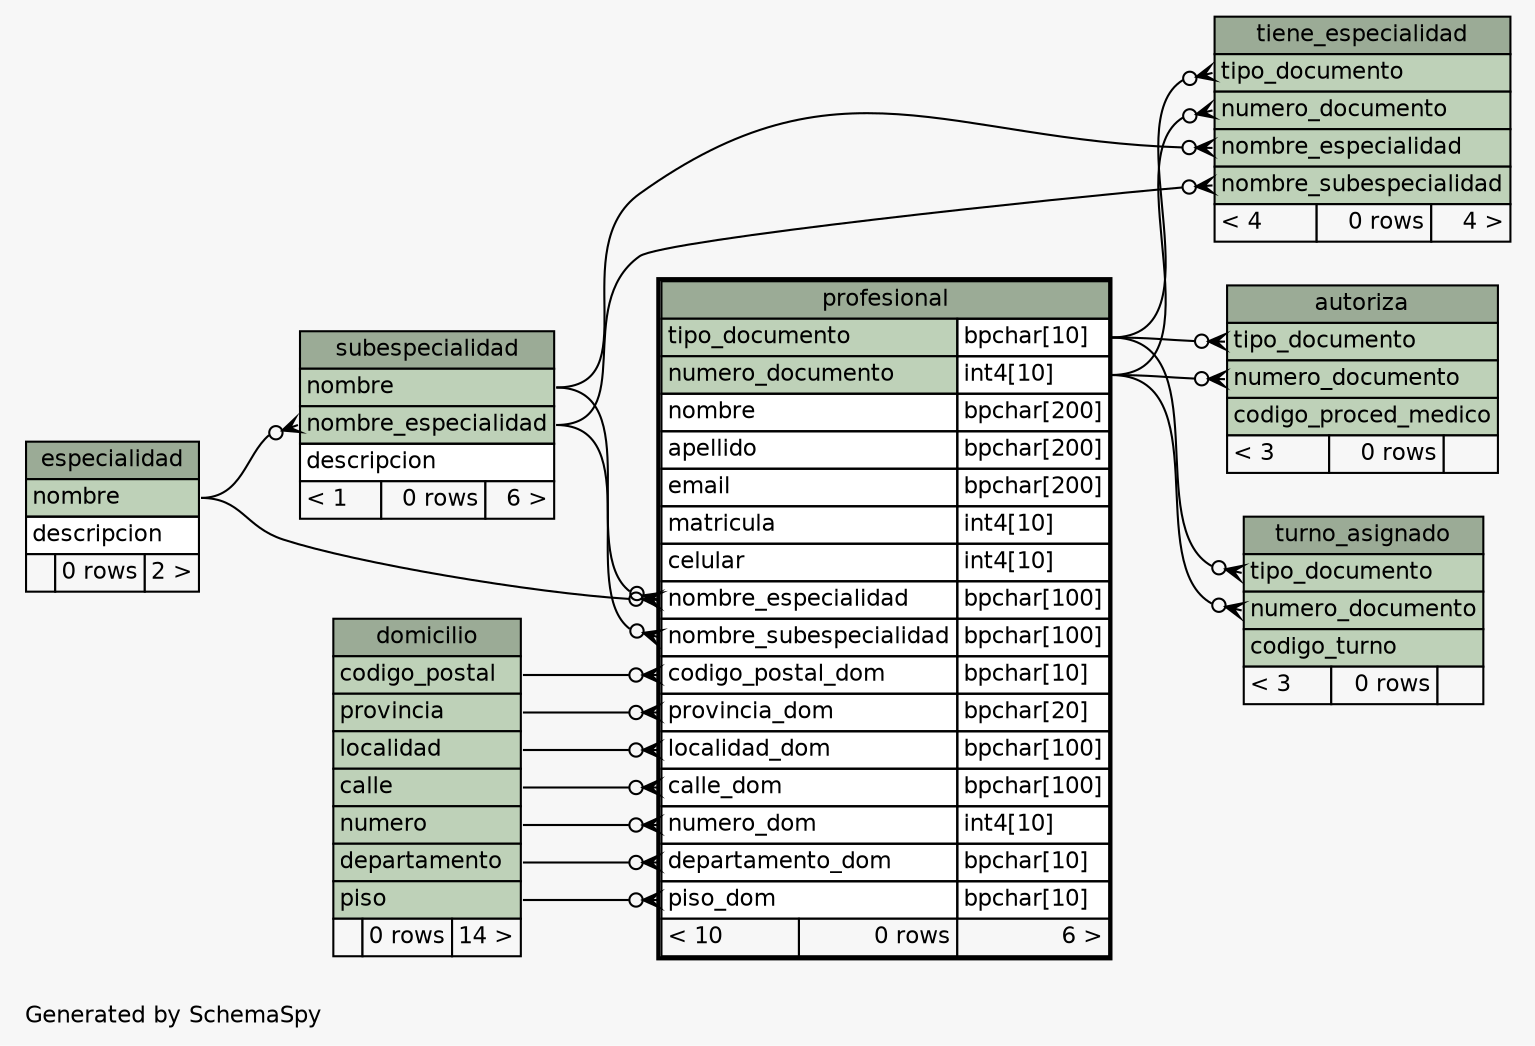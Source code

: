 // dot 2.26.3 on Linux 3.8.0-35-generic
// SchemaSpy rev 590
digraph "oneDegreeRelationshipsDiagram" {
  graph [
    rankdir="RL"
    bgcolor="#f7f7f7"
    label="\nGenerated by SchemaSpy"
    labeljust="l"
    nodesep="0.18"
    ranksep="0.46"
    fontname="Helvetica"
    fontsize="11"
  ];
  node [
    fontname="Helvetica"
    fontsize="11"
    shape="plaintext"
  ];
  edge [
    arrowsize="0.8"
  ];
  "autoriza":"numero_documento":w -> "profesional":"numero_documento.type":e [arrowhead=none dir=back arrowtail=crowodot];
  "autoriza":"tipo_documento":w -> "profesional":"tipo_documento.type":e [arrowhead=none dir=back arrowtail=crowodot];
  "profesional":"calle_dom":w -> "domicilio":"calle":e [arrowhead=none dir=back arrowtail=crowodot];
  "profesional":"codigo_postal_dom":w -> "domicilio":"codigo_postal":e [arrowhead=none dir=back arrowtail=crowodot];
  "profesional":"departamento_dom":w -> "domicilio":"departamento":e [arrowhead=none dir=back arrowtail=crowodot];
  "profesional":"localidad_dom":w -> "domicilio":"localidad":e [arrowhead=none dir=back arrowtail=crowodot];
  "profesional":"nombre_especialidad":w -> "especialidad":"nombre":e [arrowhead=none dir=back arrowtail=crowodot];
  "profesional":"nombre_especialidad":w -> "subespecialidad":"nombre":e [arrowhead=none dir=back arrowtail=crowodot];
  "profesional":"nombre_subespecialidad":w -> "subespecialidad":"nombre_especialidad":e [arrowhead=none dir=back arrowtail=crowodot];
  "profesional":"numero_dom":w -> "domicilio":"numero":e [arrowhead=none dir=back arrowtail=crowodot];
  "profesional":"piso_dom":w -> "domicilio":"piso":e [arrowhead=none dir=back arrowtail=crowodot];
  "profesional":"provincia_dom":w -> "domicilio":"provincia":e [arrowhead=none dir=back arrowtail=crowodot];
  "subespecialidad":"nombre_especialidad":w -> "especialidad":"nombre":e [arrowhead=none dir=back arrowtail=crowodot];
  "tiene_especialidad":"nombre_especialidad":w -> "subespecialidad":"nombre":e [arrowhead=none dir=back arrowtail=crowodot];
  "tiene_especialidad":"nombre_subespecialidad":w -> "subespecialidad":"nombre_especialidad":e [arrowhead=none dir=back arrowtail=crowodot];
  "tiene_especialidad":"numero_documento":w -> "profesional":"numero_documento.type":e [arrowhead=none dir=back arrowtail=crowodot];
  "tiene_especialidad":"tipo_documento":w -> "profesional":"tipo_documento.type":e [arrowhead=none dir=back arrowtail=crowodot];
  "turno_asignado":"numero_documento":w -> "profesional":"numero_documento.type":e [arrowhead=none dir=back arrowtail=crowodot];
  "turno_asignado":"tipo_documento":w -> "profesional":"tipo_documento.type":e [arrowhead=none dir=back arrowtail=crowodot];
  "autoriza" [
    label=<
    <TABLE BORDER="0" CELLBORDER="1" CELLSPACING="0" BGCOLOR="#ffffff">
      <TR><TD COLSPAN="3" BGCOLOR="#9bab96" ALIGN="CENTER">autoriza</TD></TR>
      <TR><TD PORT="tipo_documento" COLSPAN="3" BGCOLOR="#bed1b8" ALIGN="LEFT">tipo_documento</TD></TR>
      <TR><TD PORT="numero_documento" COLSPAN="3" BGCOLOR="#bed1b8" ALIGN="LEFT">numero_documento</TD></TR>
      <TR><TD PORT="codigo_proced_medico" COLSPAN="3" BGCOLOR="#bed1b8" ALIGN="LEFT">codigo_proced_medico</TD></TR>
      <TR><TD ALIGN="LEFT" BGCOLOR="#f7f7f7">&lt; 3</TD><TD ALIGN="RIGHT" BGCOLOR="#f7f7f7">0 rows</TD><TD ALIGN="RIGHT" BGCOLOR="#f7f7f7">  </TD></TR>
    </TABLE>>
    URL="autoriza.html"
    tooltip="autoriza"
  ];
  "domicilio" [
    label=<
    <TABLE BORDER="0" CELLBORDER="1" CELLSPACING="0" BGCOLOR="#ffffff">
      <TR><TD COLSPAN="3" BGCOLOR="#9bab96" ALIGN="CENTER">domicilio</TD></TR>
      <TR><TD PORT="codigo_postal" COLSPAN="3" BGCOLOR="#bed1b8" ALIGN="LEFT">codigo_postal</TD></TR>
      <TR><TD PORT="provincia" COLSPAN="3" BGCOLOR="#bed1b8" ALIGN="LEFT">provincia</TD></TR>
      <TR><TD PORT="localidad" COLSPAN="3" BGCOLOR="#bed1b8" ALIGN="LEFT">localidad</TD></TR>
      <TR><TD PORT="calle" COLSPAN="3" BGCOLOR="#bed1b8" ALIGN="LEFT">calle</TD></TR>
      <TR><TD PORT="numero" COLSPAN="3" BGCOLOR="#bed1b8" ALIGN="LEFT">numero</TD></TR>
      <TR><TD PORT="departamento" COLSPAN="3" BGCOLOR="#bed1b8" ALIGN="LEFT">departamento</TD></TR>
      <TR><TD PORT="piso" COLSPAN="3" BGCOLOR="#bed1b8" ALIGN="LEFT">piso</TD></TR>
      <TR><TD ALIGN="LEFT" BGCOLOR="#f7f7f7">  </TD><TD ALIGN="RIGHT" BGCOLOR="#f7f7f7">0 rows</TD><TD ALIGN="RIGHT" BGCOLOR="#f7f7f7">14 &gt;</TD></TR>
    </TABLE>>
    URL="domicilio.html"
    tooltip="domicilio"
  ];
  "especialidad" [
    label=<
    <TABLE BORDER="0" CELLBORDER="1" CELLSPACING="0" BGCOLOR="#ffffff">
      <TR><TD COLSPAN="3" BGCOLOR="#9bab96" ALIGN="CENTER">especialidad</TD></TR>
      <TR><TD PORT="nombre" COLSPAN="3" BGCOLOR="#bed1b8" ALIGN="LEFT">nombre</TD></TR>
      <TR><TD PORT="descripcion" COLSPAN="3" ALIGN="LEFT">descripcion</TD></TR>
      <TR><TD ALIGN="LEFT" BGCOLOR="#f7f7f7">  </TD><TD ALIGN="RIGHT" BGCOLOR="#f7f7f7">0 rows</TD><TD ALIGN="RIGHT" BGCOLOR="#f7f7f7">2 &gt;</TD></TR>
    </TABLE>>
    URL="especialidad.html"
    tooltip="especialidad"
  ];
  "profesional" [
    label=<
    <TABLE BORDER="2" CELLBORDER="1" CELLSPACING="0" BGCOLOR="#ffffff">
      <TR><TD COLSPAN="3" BGCOLOR="#9bab96" ALIGN="CENTER">profesional</TD></TR>
      <TR><TD PORT="tipo_documento" COLSPAN="2" BGCOLOR="#bed1b8" ALIGN="LEFT">tipo_documento</TD><TD PORT="tipo_documento.type" ALIGN="LEFT">bpchar[10]</TD></TR>
      <TR><TD PORT="numero_documento" COLSPAN="2" BGCOLOR="#bed1b8" ALIGN="LEFT">numero_documento</TD><TD PORT="numero_documento.type" ALIGN="LEFT">int4[10]</TD></TR>
      <TR><TD PORT="nombre" COLSPAN="2" ALIGN="LEFT">nombre</TD><TD PORT="nombre.type" ALIGN="LEFT">bpchar[200]</TD></TR>
      <TR><TD PORT="apellido" COLSPAN="2" ALIGN="LEFT">apellido</TD><TD PORT="apellido.type" ALIGN="LEFT">bpchar[200]</TD></TR>
      <TR><TD PORT="email" COLSPAN="2" ALIGN="LEFT">email</TD><TD PORT="email.type" ALIGN="LEFT">bpchar[200]</TD></TR>
      <TR><TD PORT="matricula" COLSPAN="2" ALIGN="LEFT">matricula</TD><TD PORT="matricula.type" ALIGN="LEFT">int4[10]</TD></TR>
      <TR><TD PORT="celular" COLSPAN="2" ALIGN="LEFT">celular</TD><TD PORT="celular.type" ALIGN="LEFT">int4[10]</TD></TR>
      <TR><TD PORT="nombre_especialidad" COLSPAN="2" ALIGN="LEFT">nombre_especialidad</TD><TD PORT="nombre_especialidad.type" ALIGN="LEFT">bpchar[100]</TD></TR>
      <TR><TD PORT="nombre_subespecialidad" COLSPAN="2" ALIGN="LEFT">nombre_subespecialidad</TD><TD PORT="nombre_subespecialidad.type" ALIGN="LEFT">bpchar[100]</TD></TR>
      <TR><TD PORT="codigo_postal_dom" COLSPAN="2" ALIGN="LEFT">codigo_postal_dom</TD><TD PORT="codigo_postal_dom.type" ALIGN="LEFT">bpchar[10]</TD></TR>
      <TR><TD PORT="provincia_dom" COLSPAN="2" ALIGN="LEFT">provincia_dom</TD><TD PORT="provincia_dom.type" ALIGN="LEFT">bpchar[20]</TD></TR>
      <TR><TD PORT="localidad_dom" COLSPAN="2" ALIGN="LEFT">localidad_dom</TD><TD PORT="localidad_dom.type" ALIGN="LEFT">bpchar[100]</TD></TR>
      <TR><TD PORT="calle_dom" COLSPAN="2" ALIGN="LEFT">calle_dom</TD><TD PORT="calle_dom.type" ALIGN="LEFT">bpchar[100]</TD></TR>
      <TR><TD PORT="numero_dom" COLSPAN="2" ALIGN="LEFT">numero_dom</TD><TD PORT="numero_dom.type" ALIGN="LEFT">int4[10]</TD></TR>
      <TR><TD PORT="departamento_dom" COLSPAN="2" ALIGN="LEFT">departamento_dom</TD><TD PORT="departamento_dom.type" ALIGN="LEFT">bpchar[10]</TD></TR>
      <TR><TD PORT="piso_dom" COLSPAN="2" ALIGN="LEFT">piso_dom</TD><TD PORT="piso_dom.type" ALIGN="LEFT">bpchar[10]</TD></TR>
      <TR><TD ALIGN="LEFT" BGCOLOR="#f7f7f7">&lt; 10</TD><TD ALIGN="RIGHT" BGCOLOR="#f7f7f7">0 rows</TD><TD ALIGN="RIGHT" BGCOLOR="#f7f7f7">6 &gt;</TD></TR>
    </TABLE>>
    URL="profesional.html"
    tooltip="profesional"
  ];
  "subespecialidad" [
    label=<
    <TABLE BORDER="0" CELLBORDER="1" CELLSPACING="0" BGCOLOR="#ffffff">
      <TR><TD COLSPAN="3" BGCOLOR="#9bab96" ALIGN="CENTER">subespecialidad</TD></TR>
      <TR><TD PORT="nombre" COLSPAN="3" BGCOLOR="#bed1b8" ALIGN="LEFT">nombre</TD></TR>
      <TR><TD PORT="nombre_especialidad" COLSPAN="3" BGCOLOR="#bed1b8" ALIGN="LEFT">nombre_especialidad</TD></TR>
      <TR><TD PORT="descripcion" COLSPAN="3" ALIGN="LEFT">descripcion</TD></TR>
      <TR><TD ALIGN="LEFT" BGCOLOR="#f7f7f7">&lt; 1</TD><TD ALIGN="RIGHT" BGCOLOR="#f7f7f7">0 rows</TD><TD ALIGN="RIGHT" BGCOLOR="#f7f7f7">6 &gt;</TD></TR>
    </TABLE>>
    URL="subespecialidad.html"
    tooltip="subespecialidad"
  ];
  "tiene_especialidad" [
    label=<
    <TABLE BORDER="0" CELLBORDER="1" CELLSPACING="0" BGCOLOR="#ffffff">
      <TR><TD COLSPAN="3" BGCOLOR="#9bab96" ALIGN="CENTER">tiene_especialidad</TD></TR>
      <TR><TD PORT="tipo_documento" COLSPAN="3" BGCOLOR="#bed1b8" ALIGN="LEFT">tipo_documento</TD></TR>
      <TR><TD PORT="numero_documento" COLSPAN="3" BGCOLOR="#bed1b8" ALIGN="LEFT">numero_documento</TD></TR>
      <TR><TD PORT="nombre_especialidad" COLSPAN="3" BGCOLOR="#bed1b8" ALIGN="LEFT">nombre_especialidad</TD></TR>
      <TR><TD PORT="nombre_subespecialidad" COLSPAN="3" BGCOLOR="#bed1b8" ALIGN="LEFT">nombre_subespecialidad</TD></TR>
      <TR><TD ALIGN="LEFT" BGCOLOR="#f7f7f7">&lt; 4</TD><TD ALIGN="RIGHT" BGCOLOR="#f7f7f7">0 rows</TD><TD ALIGN="RIGHT" BGCOLOR="#f7f7f7">4 &gt;</TD></TR>
    </TABLE>>
    URL="tiene_especialidad.html"
    tooltip="tiene_especialidad"
  ];
  "turno_asignado" [
    label=<
    <TABLE BORDER="0" CELLBORDER="1" CELLSPACING="0" BGCOLOR="#ffffff">
      <TR><TD COLSPAN="3" BGCOLOR="#9bab96" ALIGN="CENTER">turno_asignado</TD></TR>
      <TR><TD PORT="tipo_documento" COLSPAN="3" BGCOLOR="#bed1b8" ALIGN="LEFT">tipo_documento</TD></TR>
      <TR><TD PORT="numero_documento" COLSPAN="3" BGCOLOR="#bed1b8" ALIGN="LEFT">numero_documento</TD></TR>
      <TR><TD PORT="codigo_turno" COLSPAN="3" BGCOLOR="#bed1b8" ALIGN="LEFT">codigo_turno</TD></TR>
      <TR><TD ALIGN="LEFT" BGCOLOR="#f7f7f7">&lt; 3</TD><TD ALIGN="RIGHT" BGCOLOR="#f7f7f7">0 rows</TD><TD ALIGN="RIGHT" BGCOLOR="#f7f7f7">  </TD></TR>
    </TABLE>>
    URL="turno_asignado.html"
    tooltip="turno_asignado"
  ];
}
